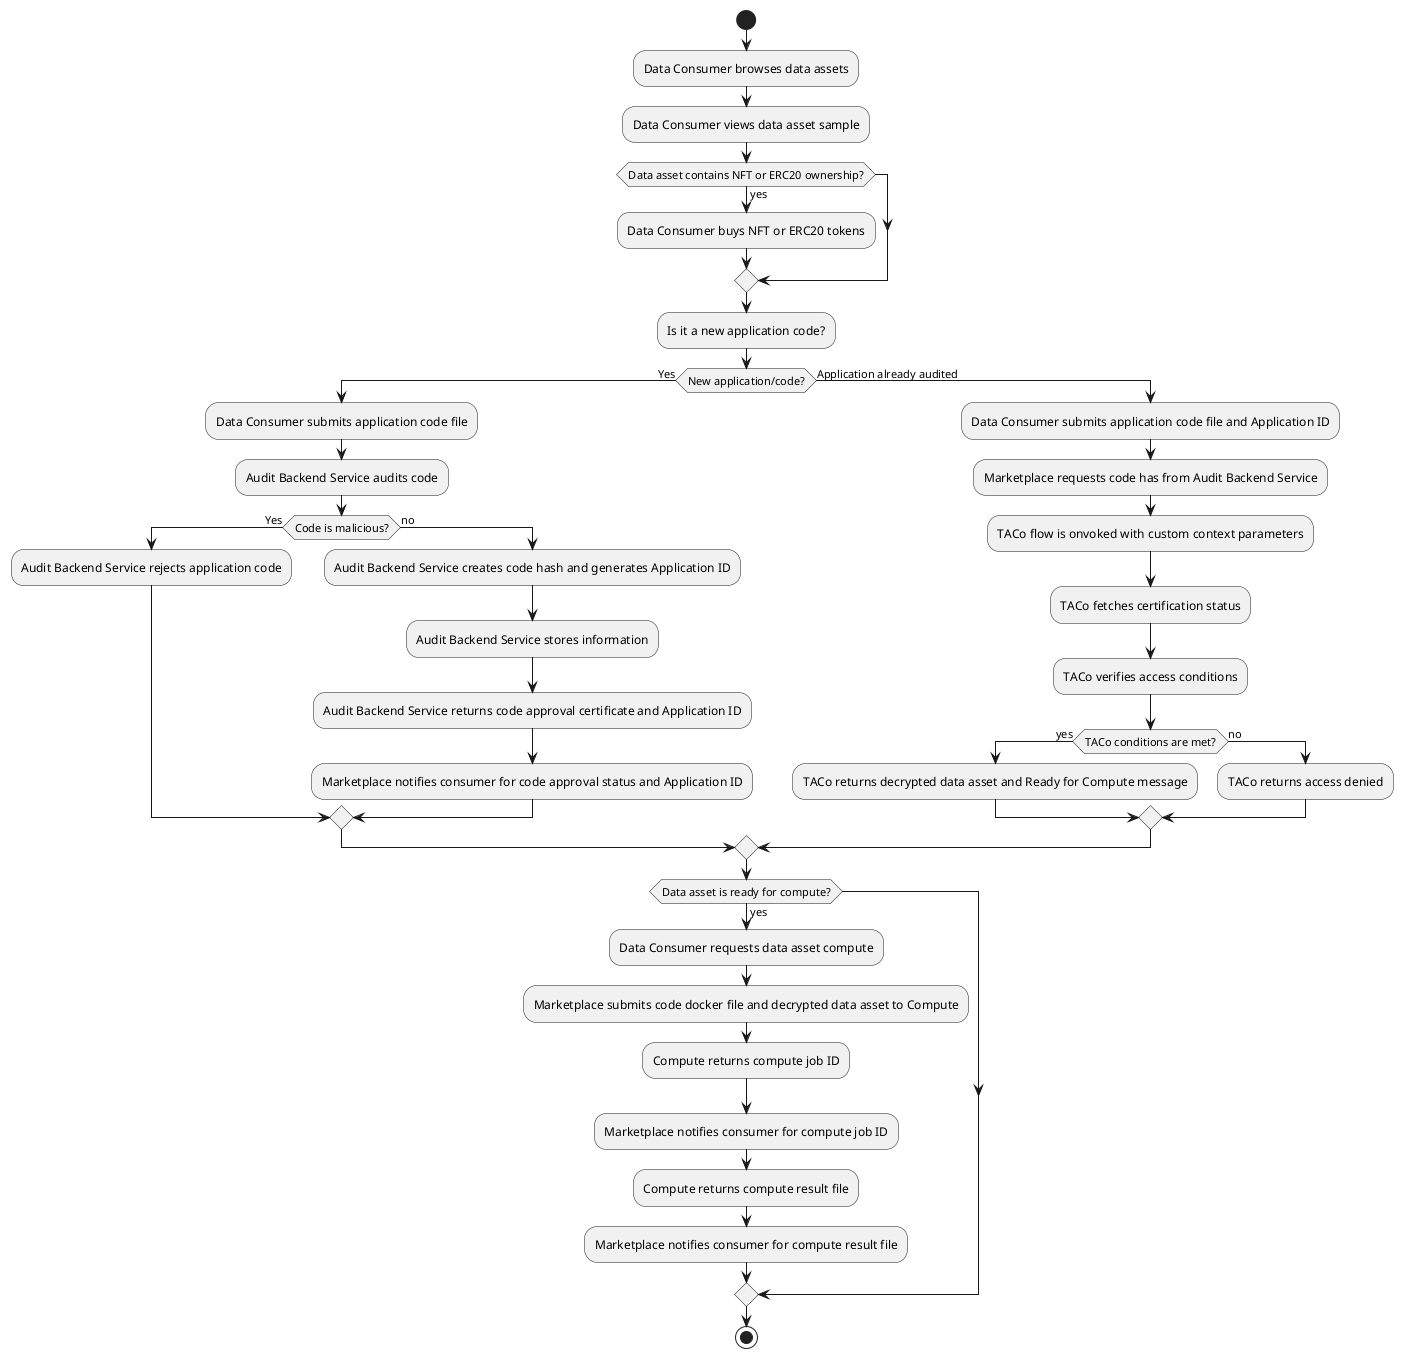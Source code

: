 @startuml
start
:Data Consumer browses data assets;
:Data Consumer views data asset sample;
if (Data asset contains NFT or ERC20 ownership?) then (yes)
 :Data Consumer buys NFT or ERC20 tokens;
endif
:Is it a new application code?;
if (New application/code?) then (Yes)
 :Data Consumer submits application code file;
 :Audit Backend Service audits code;
 if (Code is malicious?) then (Yes)
    :Audit Backend Service rejects application code;
 else (no)
    :Audit Backend Service creates code hash and generates Application ID;
    :Audit Backend Service stores information;
    :Audit Backend Service returns code approval certificate and Application ID;
    :Marketplace notifies consumer for code approval status and Application ID;
 endif
else (Application already audited)
 :Data Consumer submits application code file and Application ID;
 :Marketplace requests code has from Audit Backend Service;
 :TACo flow is onvoked with custom context parameters;
 :TACo fetches certification status;
 :TACo verifies access conditions;
 if (TACo conditions are met?) then (yes)
    :TACo returns decrypted data asset and Ready for Compute message;
 else (no)
    :TACo returns access denied;
 endif
endif
if (Data asset is ready for compute?) then (yes)
 :Data Consumer requests data asset compute;
 :Marketplace submits code docker file and decrypted data asset to Compute;
 :Compute returns compute job ID;
 :Marketplace notifies consumer for compute job ID;
 :Compute returns compute result file;
 :Marketplace notifies consumer for compute result file;
endif
stop
@enduml
